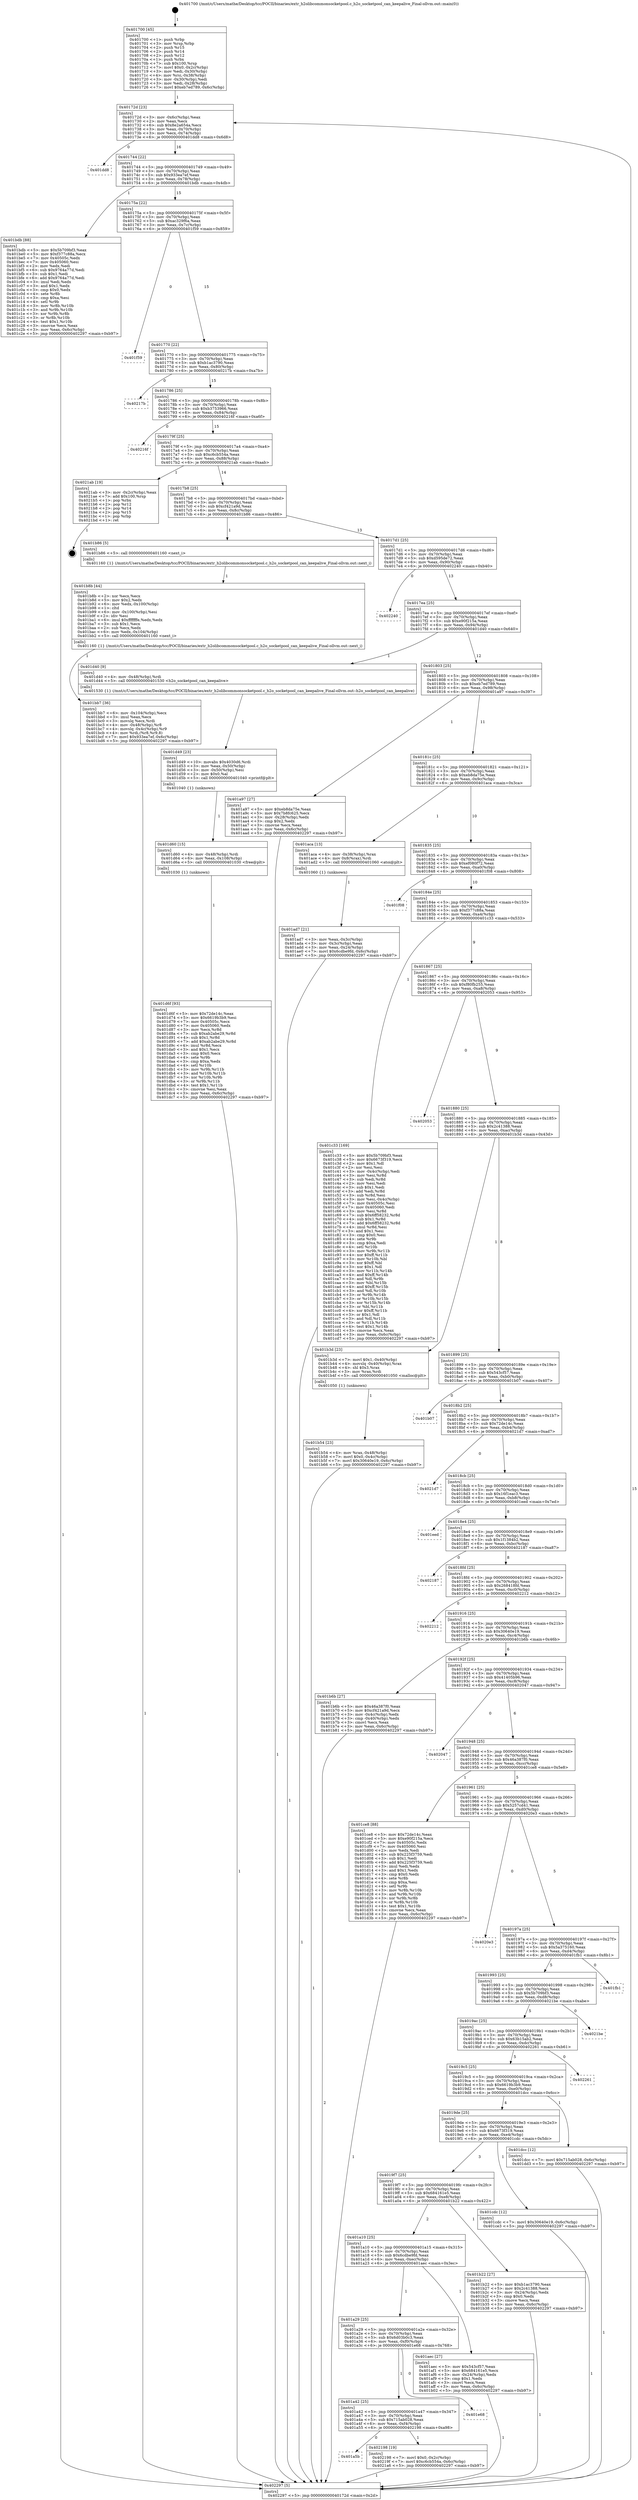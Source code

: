 digraph "0x401700" {
  label = "0x401700 (/mnt/c/Users/mathe/Desktop/tcc/POCII/binaries/extr_h2olibcommonsocketpool.c_h2o_socketpool_can_keepalive_Final-ollvm.out::main(0))"
  labelloc = "t"
  node[shape=record]

  Entry [label="",width=0.3,height=0.3,shape=circle,fillcolor=black,style=filled]
  "0x40172d" [label="{
     0x40172d [23]\l
     | [instrs]\l
     &nbsp;&nbsp;0x40172d \<+3\>: mov -0x6c(%rbp),%eax\l
     &nbsp;&nbsp;0x401730 \<+2\>: mov %eax,%ecx\l
     &nbsp;&nbsp;0x401732 \<+6\>: sub $0x8e2a654a,%ecx\l
     &nbsp;&nbsp;0x401738 \<+3\>: mov %eax,-0x70(%rbp)\l
     &nbsp;&nbsp;0x40173b \<+3\>: mov %ecx,-0x74(%rbp)\l
     &nbsp;&nbsp;0x40173e \<+6\>: je 0000000000401dd8 \<main+0x6d8\>\l
  }"]
  "0x401dd8" [label="{
     0x401dd8\l
  }", style=dashed]
  "0x401744" [label="{
     0x401744 [22]\l
     | [instrs]\l
     &nbsp;&nbsp;0x401744 \<+5\>: jmp 0000000000401749 \<main+0x49\>\l
     &nbsp;&nbsp;0x401749 \<+3\>: mov -0x70(%rbp),%eax\l
     &nbsp;&nbsp;0x40174c \<+5\>: sub $0x933ea7ef,%eax\l
     &nbsp;&nbsp;0x401751 \<+3\>: mov %eax,-0x78(%rbp)\l
     &nbsp;&nbsp;0x401754 \<+6\>: je 0000000000401bdb \<main+0x4db\>\l
  }"]
  Exit [label="",width=0.3,height=0.3,shape=circle,fillcolor=black,style=filled,peripheries=2]
  "0x401bdb" [label="{
     0x401bdb [88]\l
     | [instrs]\l
     &nbsp;&nbsp;0x401bdb \<+5\>: mov $0x5b709bf3,%eax\l
     &nbsp;&nbsp;0x401be0 \<+5\>: mov $0xf377c88a,%ecx\l
     &nbsp;&nbsp;0x401be5 \<+7\>: mov 0x40505c,%edx\l
     &nbsp;&nbsp;0x401bec \<+7\>: mov 0x405060,%esi\l
     &nbsp;&nbsp;0x401bf3 \<+2\>: mov %edx,%edi\l
     &nbsp;&nbsp;0x401bf5 \<+6\>: sub $0x9764a77d,%edi\l
     &nbsp;&nbsp;0x401bfb \<+3\>: sub $0x1,%edi\l
     &nbsp;&nbsp;0x401bfe \<+6\>: add $0x9764a77d,%edi\l
     &nbsp;&nbsp;0x401c04 \<+3\>: imul %edi,%edx\l
     &nbsp;&nbsp;0x401c07 \<+3\>: and $0x1,%edx\l
     &nbsp;&nbsp;0x401c0a \<+3\>: cmp $0x0,%edx\l
     &nbsp;&nbsp;0x401c0d \<+4\>: sete %r8b\l
     &nbsp;&nbsp;0x401c11 \<+3\>: cmp $0xa,%esi\l
     &nbsp;&nbsp;0x401c14 \<+4\>: setl %r9b\l
     &nbsp;&nbsp;0x401c18 \<+3\>: mov %r8b,%r10b\l
     &nbsp;&nbsp;0x401c1b \<+3\>: and %r9b,%r10b\l
     &nbsp;&nbsp;0x401c1e \<+3\>: xor %r9b,%r8b\l
     &nbsp;&nbsp;0x401c21 \<+3\>: or %r8b,%r10b\l
     &nbsp;&nbsp;0x401c24 \<+4\>: test $0x1,%r10b\l
     &nbsp;&nbsp;0x401c28 \<+3\>: cmovne %ecx,%eax\l
     &nbsp;&nbsp;0x401c2b \<+3\>: mov %eax,-0x6c(%rbp)\l
     &nbsp;&nbsp;0x401c2e \<+5\>: jmp 0000000000402297 \<main+0xb97\>\l
  }"]
  "0x40175a" [label="{
     0x40175a [22]\l
     | [instrs]\l
     &nbsp;&nbsp;0x40175a \<+5\>: jmp 000000000040175f \<main+0x5f\>\l
     &nbsp;&nbsp;0x40175f \<+3\>: mov -0x70(%rbp),%eax\l
     &nbsp;&nbsp;0x401762 \<+5\>: sub $0xac329f6a,%eax\l
     &nbsp;&nbsp;0x401767 \<+3\>: mov %eax,-0x7c(%rbp)\l
     &nbsp;&nbsp;0x40176a \<+6\>: je 0000000000401f59 \<main+0x859\>\l
  }"]
  "0x401a5b" [label="{
     0x401a5b\l
  }", style=dashed]
  "0x401f59" [label="{
     0x401f59\l
  }", style=dashed]
  "0x401770" [label="{
     0x401770 [22]\l
     | [instrs]\l
     &nbsp;&nbsp;0x401770 \<+5\>: jmp 0000000000401775 \<main+0x75\>\l
     &nbsp;&nbsp;0x401775 \<+3\>: mov -0x70(%rbp),%eax\l
     &nbsp;&nbsp;0x401778 \<+5\>: sub $0xb1ac3790,%eax\l
     &nbsp;&nbsp;0x40177d \<+3\>: mov %eax,-0x80(%rbp)\l
     &nbsp;&nbsp;0x401780 \<+6\>: je 000000000040217b \<main+0xa7b\>\l
  }"]
  "0x402198" [label="{
     0x402198 [19]\l
     | [instrs]\l
     &nbsp;&nbsp;0x402198 \<+7\>: movl $0x0,-0x2c(%rbp)\l
     &nbsp;&nbsp;0x40219f \<+7\>: movl $0xc6cb554a,-0x6c(%rbp)\l
     &nbsp;&nbsp;0x4021a6 \<+5\>: jmp 0000000000402297 \<main+0xb97\>\l
  }"]
  "0x40217b" [label="{
     0x40217b\l
  }", style=dashed]
  "0x401786" [label="{
     0x401786 [25]\l
     | [instrs]\l
     &nbsp;&nbsp;0x401786 \<+5\>: jmp 000000000040178b \<main+0x8b\>\l
     &nbsp;&nbsp;0x40178b \<+3\>: mov -0x70(%rbp),%eax\l
     &nbsp;&nbsp;0x40178e \<+5\>: sub $0xb3753966,%eax\l
     &nbsp;&nbsp;0x401793 \<+6\>: mov %eax,-0x84(%rbp)\l
     &nbsp;&nbsp;0x401799 \<+6\>: je 000000000040216f \<main+0xa6f\>\l
  }"]
  "0x401a42" [label="{
     0x401a42 [25]\l
     | [instrs]\l
     &nbsp;&nbsp;0x401a42 \<+5\>: jmp 0000000000401a47 \<main+0x347\>\l
     &nbsp;&nbsp;0x401a47 \<+3\>: mov -0x70(%rbp),%eax\l
     &nbsp;&nbsp;0x401a4a \<+5\>: sub $0x715ab028,%eax\l
     &nbsp;&nbsp;0x401a4f \<+6\>: mov %eax,-0xf4(%rbp)\l
     &nbsp;&nbsp;0x401a55 \<+6\>: je 0000000000402198 \<main+0xa98\>\l
  }"]
  "0x40216f" [label="{
     0x40216f\l
  }", style=dashed]
  "0x40179f" [label="{
     0x40179f [25]\l
     | [instrs]\l
     &nbsp;&nbsp;0x40179f \<+5\>: jmp 00000000004017a4 \<main+0xa4\>\l
     &nbsp;&nbsp;0x4017a4 \<+3\>: mov -0x70(%rbp),%eax\l
     &nbsp;&nbsp;0x4017a7 \<+5\>: sub $0xc6cb554a,%eax\l
     &nbsp;&nbsp;0x4017ac \<+6\>: mov %eax,-0x88(%rbp)\l
     &nbsp;&nbsp;0x4017b2 \<+6\>: je 00000000004021ab \<main+0xaab\>\l
  }"]
  "0x401e68" [label="{
     0x401e68\l
  }", style=dashed]
  "0x4021ab" [label="{
     0x4021ab [19]\l
     | [instrs]\l
     &nbsp;&nbsp;0x4021ab \<+3\>: mov -0x2c(%rbp),%eax\l
     &nbsp;&nbsp;0x4021ae \<+7\>: add $0x100,%rsp\l
     &nbsp;&nbsp;0x4021b5 \<+1\>: pop %rbx\l
     &nbsp;&nbsp;0x4021b6 \<+2\>: pop %r12\l
     &nbsp;&nbsp;0x4021b8 \<+2\>: pop %r14\l
     &nbsp;&nbsp;0x4021ba \<+2\>: pop %r15\l
     &nbsp;&nbsp;0x4021bc \<+1\>: pop %rbp\l
     &nbsp;&nbsp;0x4021bd \<+1\>: ret\l
  }"]
  "0x4017b8" [label="{
     0x4017b8 [25]\l
     | [instrs]\l
     &nbsp;&nbsp;0x4017b8 \<+5\>: jmp 00000000004017bd \<main+0xbd\>\l
     &nbsp;&nbsp;0x4017bd \<+3\>: mov -0x70(%rbp),%eax\l
     &nbsp;&nbsp;0x4017c0 \<+5\>: sub $0xcf421a9d,%eax\l
     &nbsp;&nbsp;0x4017c5 \<+6\>: mov %eax,-0x8c(%rbp)\l
     &nbsp;&nbsp;0x4017cb \<+6\>: je 0000000000401b86 \<main+0x486\>\l
  }"]
  "0x401d6f" [label="{
     0x401d6f [93]\l
     | [instrs]\l
     &nbsp;&nbsp;0x401d6f \<+5\>: mov $0x72de14c,%eax\l
     &nbsp;&nbsp;0x401d74 \<+5\>: mov $0x6619b3b9,%esi\l
     &nbsp;&nbsp;0x401d79 \<+7\>: mov 0x40505c,%ecx\l
     &nbsp;&nbsp;0x401d80 \<+7\>: mov 0x405060,%edx\l
     &nbsp;&nbsp;0x401d87 \<+3\>: mov %ecx,%r8d\l
     &nbsp;&nbsp;0x401d8a \<+7\>: sub $0xab2abe29,%r8d\l
     &nbsp;&nbsp;0x401d91 \<+4\>: sub $0x1,%r8d\l
     &nbsp;&nbsp;0x401d95 \<+7\>: add $0xab2abe29,%r8d\l
     &nbsp;&nbsp;0x401d9c \<+4\>: imul %r8d,%ecx\l
     &nbsp;&nbsp;0x401da0 \<+3\>: and $0x1,%ecx\l
     &nbsp;&nbsp;0x401da3 \<+3\>: cmp $0x0,%ecx\l
     &nbsp;&nbsp;0x401da6 \<+4\>: sete %r9b\l
     &nbsp;&nbsp;0x401daa \<+3\>: cmp $0xa,%edx\l
     &nbsp;&nbsp;0x401dad \<+4\>: setl %r10b\l
     &nbsp;&nbsp;0x401db1 \<+3\>: mov %r9b,%r11b\l
     &nbsp;&nbsp;0x401db4 \<+3\>: and %r10b,%r11b\l
     &nbsp;&nbsp;0x401db7 \<+3\>: xor %r10b,%r9b\l
     &nbsp;&nbsp;0x401dba \<+3\>: or %r9b,%r11b\l
     &nbsp;&nbsp;0x401dbd \<+4\>: test $0x1,%r11b\l
     &nbsp;&nbsp;0x401dc1 \<+3\>: cmovne %esi,%eax\l
     &nbsp;&nbsp;0x401dc4 \<+3\>: mov %eax,-0x6c(%rbp)\l
     &nbsp;&nbsp;0x401dc7 \<+5\>: jmp 0000000000402297 \<main+0xb97\>\l
  }"]
  "0x401b86" [label="{
     0x401b86 [5]\l
     | [instrs]\l
     &nbsp;&nbsp;0x401b86 \<+5\>: call 0000000000401160 \<next_i\>\l
     | [calls]\l
     &nbsp;&nbsp;0x401160 \{1\} (/mnt/c/Users/mathe/Desktop/tcc/POCII/binaries/extr_h2olibcommonsocketpool.c_h2o_socketpool_can_keepalive_Final-ollvm.out::next_i)\l
  }"]
  "0x4017d1" [label="{
     0x4017d1 [25]\l
     | [instrs]\l
     &nbsp;&nbsp;0x4017d1 \<+5\>: jmp 00000000004017d6 \<main+0xd6\>\l
     &nbsp;&nbsp;0x4017d6 \<+3\>: mov -0x70(%rbp),%eax\l
     &nbsp;&nbsp;0x4017d9 \<+5\>: sub $0xd595de72,%eax\l
     &nbsp;&nbsp;0x4017de \<+6\>: mov %eax,-0x90(%rbp)\l
     &nbsp;&nbsp;0x4017e4 \<+6\>: je 0000000000402240 \<main+0xb40\>\l
  }"]
  "0x401d60" [label="{
     0x401d60 [15]\l
     | [instrs]\l
     &nbsp;&nbsp;0x401d60 \<+4\>: mov -0x48(%rbp),%rdi\l
     &nbsp;&nbsp;0x401d64 \<+6\>: mov %eax,-0x108(%rbp)\l
     &nbsp;&nbsp;0x401d6a \<+5\>: call 0000000000401030 \<free@plt\>\l
     | [calls]\l
     &nbsp;&nbsp;0x401030 \{1\} (unknown)\l
  }"]
  "0x402240" [label="{
     0x402240\l
  }", style=dashed]
  "0x4017ea" [label="{
     0x4017ea [25]\l
     | [instrs]\l
     &nbsp;&nbsp;0x4017ea \<+5\>: jmp 00000000004017ef \<main+0xef\>\l
     &nbsp;&nbsp;0x4017ef \<+3\>: mov -0x70(%rbp),%eax\l
     &nbsp;&nbsp;0x4017f2 \<+5\>: sub $0xe90f215a,%eax\l
     &nbsp;&nbsp;0x4017f7 \<+6\>: mov %eax,-0x94(%rbp)\l
     &nbsp;&nbsp;0x4017fd \<+6\>: je 0000000000401d40 \<main+0x640\>\l
  }"]
  "0x401d49" [label="{
     0x401d49 [23]\l
     | [instrs]\l
     &nbsp;&nbsp;0x401d49 \<+10\>: movabs $0x4030d6,%rdi\l
     &nbsp;&nbsp;0x401d53 \<+3\>: mov %eax,-0x50(%rbp)\l
     &nbsp;&nbsp;0x401d56 \<+3\>: mov -0x50(%rbp),%esi\l
     &nbsp;&nbsp;0x401d59 \<+2\>: mov $0x0,%al\l
     &nbsp;&nbsp;0x401d5b \<+5\>: call 0000000000401040 \<printf@plt\>\l
     | [calls]\l
     &nbsp;&nbsp;0x401040 \{1\} (unknown)\l
  }"]
  "0x401d40" [label="{
     0x401d40 [9]\l
     | [instrs]\l
     &nbsp;&nbsp;0x401d40 \<+4\>: mov -0x48(%rbp),%rdi\l
     &nbsp;&nbsp;0x401d44 \<+5\>: call 0000000000401530 \<h2o_socketpool_can_keepalive\>\l
     | [calls]\l
     &nbsp;&nbsp;0x401530 \{1\} (/mnt/c/Users/mathe/Desktop/tcc/POCII/binaries/extr_h2olibcommonsocketpool.c_h2o_socketpool_can_keepalive_Final-ollvm.out::h2o_socketpool_can_keepalive)\l
  }"]
  "0x401803" [label="{
     0x401803 [25]\l
     | [instrs]\l
     &nbsp;&nbsp;0x401803 \<+5\>: jmp 0000000000401808 \<main+0x108\>\l
     &nbsp;&nbsp;0x401808 \<+3\>: mov -0x70(%rbp),%eax\l
     &nbsp;&nbsp;0x40180b \<+5\>: sub $0xeb7ed789,%eax\l
     &nbsp;&nbsp;0x401810 \<+6\>: mov %eax,-0x98(%rbp)\l
     &nbsp;&nbsp;0x401816 \<+6\>: je 0000000000401a97 \<main+0x397\>\l
  }"]
  "0x401bb7" [label="{
     0x401bb7 [36]\l
     | [instrs]\l
     &nbsp;&nbsp;0x401bb7 \<+6\>: mov -0x104(%rbp),%ecx\l
     &nbsp;&nbsp;0x401bbd \<+3\>: imul %eax,%ecx\l
     &nbsp;&nbsp;0x401bc0 \<+3\>: movslq %ecx,%rdi\l
     &nbsp;&nbsp;0x401bc3 \<+4\>: mov -0x48(%rbp),%r8\l
     &nbsp;&nbsp;0x401bc7 \<+4\>: movslq -0x4c(%rbp),%r9\l
     &nbsp;&nbsp;0x401bcb \<+4\>: mov %rdi,(%r8,%r9,8)\l
     &nbsp;&nbsp;0x401bcf \<+7\>: movl $0x933ea7ef,-0x6c(%rbp)\l
     &nbsp;&nbsp;0x401bd6 \<+5\>: jmp 0000000000402297 \<main+0xb97\>\l
  }"]
  "0x401a97" [label="{
     0x401a97 [27]\l
     | [instrs]\l
     &nbsp;&nbsp;0x401a97 \<+5\>: mov $0xeb8da75e,%eax\l
     &nbsp;&nbsp;0x401a9c \<+5\>: mov $0x7b8fc625,%ecx\l
     &nbsp;&nbsp;0x401aa1 \<+3\>: mov -0x28(%rbp),%edx\l
     &nbsp;&nbsp;0x401aa4 \<+3\>: cmp $0x2,%edx\l
     &nbsp;&nbsp;0x401aa7 \<+3\>: cmovne %ecx,%eax\l
     &nbsp;&nbsp;0x401aaa \<+3\>: mov %eax,-0x6c(%rbp)\l
     &nbsp;&nbsp;0x401aad \<+5\>: jmp 0000000000402297 \<main+0xb97\>\l
  }"]
  "0x40181c" [label="{
     0x40181c [25]\l
     | [instrs]\l
     &nbsp;&nbsp;0x40181c \<+5\>: jmp 0000000000401821 \<main+0x121\>\l
     &nbsp;&nbsp;0x401821 \<+3\>: mov -0x70(%rbp),%eax\l
     &nbsp;&nbsp;0x401824 \<+5\>: sub $0xeb8da75e,%eax\l
     &nbsp;&nbsp;0x401829 \<+6\>: mov %eax,-0x9c(%rbp)\l
     &nbsp;&nbsp;0x40182f \<+6\>: je 0000000000401aca \<main+0x3ca\>\l
  }"]
  "0x402297" [label="{
     0x402297 [5]\l
     | [instrs]\l
     &nbsp;&nbsp;0x402297 \<+5\>: jmp 000000000040172d \<main+0x2d\>\l
  }"]
  "0x401700" [label="{
     0x401700 [45]\l
     | [instrs]\l
     &nbsp;&nbsp;0x401700 \<+1\>: push %rbp\l
     &nbsp;&nbsp;0x401701 \<+3\>: mov %rsp,%rbp\l
     &nbsp;&nbsp;0x401704 \<+2\>: push %r15\l
     &nbsp;&nbsp;0x401706 \<+2\>: push %r14\l
     &nbsp;&nbsp;0x401708 \<+2\>: push %r12\l
     &nbsp;&nbsp;0x40170a \<+1\>: push %rbx\l
     &nbsp;&nbsp;0x40170b \<+7\>: sub $0x100,%rsp\l
     &nbsp;&nbsp;0x401712 \<+7\>: movl $0x0,-0x2c(%rbp)\l
     &nbsp;&nbsp;0x401719 \<+3\>: mov %edi,-0x30(%rbp)\l
     &nbsp;&nbsp;0x40171c \<+4\>: mov %rsi,-0x38(%rbp)\l
     &nbsp;&nbsp;0x401720 \<+3\>: mov -0x30(%rbp),%edi\l
     &nbsp;&nbsp;0x401723 \<+3\>: mov %edi,-0x28(%rbp)\l
     &nbsp;&nbsp;0x401726 \<+7\>: movl $0xeb7ed789,-0x6c(%rbp)\l
  }"]
  "0x401b8b" [label="{
     0x401b8b [44]\l
     | [instrs]\l
     &nbsp;&nbsp;0x401b8b \<+2\>: xor %ecx,%ecx\l
     &nbsp;&nbsp;0x401b8d \<+5\>: mov $0x2,%edx\l
     &nbsp;&nbsp;0x401b92 \<+6\>: mov %edx,-0x100(%rbp)\l
     &nbsp;&nbsp;0x401b98 \<+1\>: cltd\l
     &nbsp;&nbsp;0x401b99 \<+6\>: mov -0x100(%rbp),%esi\l
     &nbsp;&nbsp;0x401b9f \<+2\>: idiv %esi\l
     &nbsp;&nbsp;0x401ba1 \<+6\>: imul $0xfffffffe,%edx,%edx\l
     &nbsp;&nbsp;0x401ba7 \<+3\>: sub $0x1,%ecx\l
     &nbsp;&nbsp;0x401baa \<+2\>: sub %ecx,%edx\l
     &nbsp;&nbsp;0x401bac \<+6\>: mov %edx,-0x104(%rbp)\l
     &nbsp;&nbsp;0x401bb2 \<+5\>: call 0000000000401160 \<next_i\>\l
     | [calls]\l
     &nbsp;&nbsp;0x401160 \{1\} (/mnt/c/Users/mathe/Desktop/tcc/POCII/binaries/extr_h2olibcommonsocketpool.c_h2o_socketpool_can_keepalive_Final-ollvm.out::next_i)\l
  }"]
  "0x401aca" [label="{
     0x401aca [13]\l
     | [instrs]\l
     &nbsp;&nbsp;0x401aca \<+4\>: mov -0x38(%rbp),%rax\l
     &nbsp;&nbsp;0x401ace \<+4\>: mov 0x8(%rax),%rdi\l
     &nbsp;&nbsp;0x401ad2 \<+5\>: call 0000000000401060 \<atoi@plt\>\l
     | [calls]\l
     &nbsp;&nbsp;0x401060 \{1\} (unknown)\l
  }"]
  "0x401835" [label="{
     0x401835 [25]\l
     | [instrs]\l
     &nbsp;&nbsp;0x401835 \<+5\>: jmp 000000000040183a \<main+0x13a\>\l
     &nbsp;&nbsp;0x40183a \<+3\>: mov -0x70(%rbp),%eax\l
     &nbsp;&nbsp;0x40183d \<+5\>: sub $0xef080f72,%eax\l
     &nbsp;&nbsp;0x401842 \<+6\>: mov %eax,-0xa0(%rbp)\l
     &nbsp;&nbsp;0x401848 \<+6\>: je 0000000000401f08 \<main+0x808\>\l
  }"]
  "0x401ad7" [label="{
     0x401ad7 [21]\l
     | [instrs]\l
     &nbsp;&nbsp;0x401ad7 \<+3\>: mov %eax,-0x3c(%rbp)\l
     &nbsp;&nbsp;0x401ada \<+3\>: mov -0x3c(%rbp),%eax\l
     &nbsp;&nbsp;0x401add \<+3\>: mov %eax,-0x24(%rbp)\l
     &nbsp;&nbsp;0x401ae0 \<+7\>: movl $0x6cdbe9fd,-0x6c(%rbp)\l
     &nbsp;&nbsp;0x401ae7 \<+5\>: jmp 0000000000402297 \<main+0xb97\>\l
  }"]
  "0x401b54" [label="{
     0x401b54 [23]\l
     | [instrs]\l
     &nbsp;&nbsp;0x401b54 \<+4\>: mov %rax,-0x48(%rbp)\l
     &nbsp;&nbsp;0x401b58 \<+7\>: movl $0x0,-0x4c(%rbp)\l
     &nbsp;&nbsp;0x401b5f \<+7\>: movl $0x30640e19,-0x6c(%rbp)\l
     &nbsp;&nbsp;0x401b66 \<+5\>: jmp 0000000000402297 \<main+0xb97\>\l
  }"]
  "0x401f08" [label="{
     0x401f08\l
  }", style=dashed]
  "0x40184e" [label="{
     0x40184e [25]\l
     | [instrs]\l
     &nbsp;&nbsp;0x40184e \<+5\>: jmp 0000000000401853 \<main+0x153\>\l
     &nbsp;&nbsp;0x401853 \<+3\>: mov -0x70(%rbp),%eax\l
     &nbsp;&nbsp;0x401856 \<+5\>: sub $0xf377c88a,%eax\l
     &nbsp;&nbsp;0x40185b \<+6\>: mov %eax,-0xa4(%rbp)\l
     &nbsp;&nbsp;0x401861 \<+6\>: je 0000000000401c33 \<main+0x533\>\l
  }"]
  "0x401a29" [label="{
     0x401a29 [25]\l
     | [instrs]\l
     &nbsp;&nbsp;0x401a29 \<+5\>: jmp 0000000000401a2e \<main+0x32e\>\l
     &nbsp;&nbsp;0x401a2e \<+3\>: mov -0x70(%rbp),%eax\l
     &nbsp;&nbsp;0x401a31 \<+5\>: sub $0x6d03b0c3,%eax\l
     &nbsp;&nbsp;0x401a36 \<+6\>: mov %eax,-0xf0(%rbp)\l
     &nbsp;&nbsp;0x401a3c \<+6\>: je 0000000000401e68 \<main+0x768\>\l
  }"]
  "0x401c33" [label="{
     0x401c33 [169]\l
     | [instrs]\l
     &nbsp;&nbsp;0x401c33 \<+5\>: mov $0x5b709bf3,%eax\l
     &nbsp;&nbsp;0x401c38 \<+5\>: mov $0x6673f319,%ecx\l
     &nbsp;&nbsp;0x401c3d \<+2\>: mov $0x1,%dl\l
     &nbsp;&nbsp;0x401c3f \<+2\>: xor %esi,%esi\l
     &nbsp;&nbsp;0x401c41 \<+3\>: mov -0x4c(%rbp),%edi\l
     &nbsp;&nbsp;0x401c44 \<+3\>: mov %esi,%r8d\l
     &nbsp;&nbsp;0x401c47 \<+3\>: sub %edi,%r8d\l
     &nbsp;&nbsp;0x401c4a \<+2\>: mov %esi,%edi\l
     &nbsp;&nbsp;0x401c4c \<+3\>: sub $0x1,%edi\l
     &nbsp;&nbsp;0x401c4f \<+3\>: add %edi,%r8d\l
     &nbsp;&nbsp;0x401c52 \<+3\>: sub %r8d,%esi\l
     &nbsp;&nbsp;0x401c55 \<+3\>: mov %esi,-0x4c(%rbp)\l
     &nbsp;&nbsp;0x401c58 \<+7\>: mov 0x40505c,%esi\l
     &nbsp;&nbsp;0x401c5f \<+7\>: mov 0x405060,%edi\l
     &nbsp;&nbsp;0x401c66 \<+3\>: mov %esi,%r8d\l
     &nbsp;&nbsp;0x401c69 \<+7\>: sub $0x6ff58232,%r8d\l
     &nbsp;&nbsp;0x401c70 \<+4\>: sub $0x1,%r8d\l
     &nbsp;&nbsp;0x401c74 \<+7\>: add $0x6ff58232,%r8d\l
     &nbsp;&nbsp;0x401c7b \<+4\>: imul %r8d,%esi\l
     &nbsp;&nbsp;0x401c7f \<+3\>: and $0x1,%esi\l
     &nbsp;&nbsp;0x401c82 \<+3\>: cmp $0x0,%esi\l
     &nbsp;&nbsp;0x401c85 \<+4\>: sete %r9b\l
     &nbsp;&nbsp;0x401c89 \<+3\>: cmp $0xa,%edi\l
     &nbsp;&nbsp;0x401c8c \<+4\>: setl %r10b\l
     &nbsp;&nbsp;0x401c90 \<+3\>: mov %r9b,%r11b\l
     &nbsp;&nbsp;0x401c93 \<+4\>: xor $0xff,%r11b\l
     &nbsp;&nbsp;0x401c97 \<+3\>: mov %r10b,%bl\l
     &nbsp;&nbsp;0x401c9a \<+3\>: xor $0xff,%bl\l
     &nbsp;&nbsp;0x401c9d \<+3\>: xor $0x1,%dl\l
     &nbsp;&nbsp;0x401ca0 \<+3\>: mov %r11b,%r14b\l
     &nbsp;&nbsp;0x401ca3 \<+4\>: and $0xff,%r14b\l
     &nbsp;&nbsp;0x401ca7 \<+3\>: and %dl,%r9b\l
     &nbsp;&nbsp;0x401caa \<+3\>: mov %bl,%r15b\l
     &nbsp;&nbsp;0x401cad \<+4\>: and $0xff,%r15b\l
     &nbsp;&nbsp;0x401cb1 \<+3\>: and %dl,%r10b\l
     &nbsp;&nbsp;0x401cb4 \<+3\>: or %r9b,%r14b\l
     &nbsp;&nbsp;0x401cb7 \<+3\>: or %r10b,%r15b\l
     &nbsp;&nbsp;0x401cba \<+3\>: xor %r15b,%r14b\l
     &nbsp;&nbsp;0x401cbd \<+3\>: or %bl,%r11b\l
     &nbsp;&nbsp;0x401cc0 \<+4\>: xor $0xff,%r11b\l
     &nbsp;&nbsp;0x401cc4 \<+3\>: or $0x1,%dl\l
     &nbsp;&nbsp;0x401cc7 \<+3\>: and %dl,%r11b\l
     &nbsp;&nbsp;0x401cca \<+3\>: or %r11b,%r14b\l
     &nbsp;&nbsp;0x401ccd \<+4\>: test $0x1,%r14b\l
     &nbsp;&nbsp;0x401cd1 \<+3\>: cmovne %ecx,%eax\l
     &nbsp;&nbsp;0x401cd4 \<+3\>: mov %eax,-0x6c(%rbp)\l
     &nbsp;&nbsp;0x401cd7 \<+5\>: jmp 0000000000402297 \<main+0xb97\>\l
  }"]
  "0x401867" [label="{
     0x401867 [25]\l
     | [instrs]\l
     &nbsp;&nbsp;0x401867 \<+5\>: jmp 000000000040186c \<main+0x16c\>\l
     &nbsp;&nbsp;0x40186c \<+3\>: mov -0x70(%rbp),%eax\l
     &nbsp;&nbsp;0x40186f \<+5\>: sub $0xf80fb255,%eax\l
     &nbsp;&nbsp;0x401874 \<+6\>: mov %eax,-0xa8(%rbp)\l
     &nbsp;&nbsp;0x40187a \<+6\>: je 0000000000402053 \<main+0x953\>\l
  }"]
  "0x401aec" [label="{
     0x401aec [27]\l
     | [instrs]\l
     &nbsp;&nbsp;0x401aec \<+5\>: mov $0x543cf57,%eax\l
     &nbsp;&nbsp;0x401af1 \<+5\>: mov $0x684161e5,%ecx\l
     &nbsp;&nbsp;0x401af6 \<+3\>: mov -0x24(%rbp),%edx\l
     &nbsp;&nbsp;0x401af9 \<+3\>: cmp $0x1,%edx\l
     &nbsp;&nbsp;0x401afc \<+3\>: cmovl %ecx,%eax\l
     &nbsp;&nbsp;0x401aff \<+3\>: mov %eax,-0x6c(%rbp)\l
     &nbsp;&nbsp;0x401b02 \<+5\>: jmp 0000000000402297 \<main+0xb97\>\l
  }"]
  "0x402053" [label="{
     0x402053\l
  }", style=dashed]
  "0x401880" [label="{
     0x401880 [25]\l
     | [instrs]\l
     &nbsp;&nbsp;0x401880 \<+5\>: jmp 0000000000401885 \<main+0x185\>\l
     &nbsp;&nbsp;0x401885 \<+3\>: mov -0x70(%rbp),%eax\l
     &nbsp;&nbsp;0x401888 \<+5\>: sub $0x2c41388,%eax\l
     &nbsp;&nbsp;0x40188d \<+6\>: mov %eax,-0xac(%rbp)\l
     &nbsp;&nbsp;0x401893 \<+6\>: je 0000000000401b3d \<main+0x43d\>\l
  }"]
  "0x401a10" [label="{
     0x401a10 [25]\l
     | [instrs]\l
     &nbsp;&nbsp;0x401a10 \<+5\>: jmp 0000000000401a15 \<main+0x315\>\l
     &nbsp;&nbsp;0x401a15 \<+3\>: mov -0x70(%rbp),%eax\l
     &nbsp;&nbsp;0x401a18 \<+5\>: sub $0x6cdbe9fd,%eax\l
     &nbsp;&nbsp;0x401a1d \<+6\>: mov %eax,-0xec(%rbp)\l
     &nbsp;&nbsp;0x401a23 \<+6\>: je 0000000000401aec \<main+0x3ec\>\l
  }"]
  "0x401b3d" [label="{
     0x401b3d [23]\l
     | [instrs]\l
     &nbsp;&nbsp;0x401b3d \<+7\>: movl $0x1,-0x40(%rbp)\l
     &nbsp;&nbsp;0x401b44 \<+4\>: movslq -0x40(%rbp),%rax\l
     &nbsp;&nbsp;0x401b48 \<+4\>: shl $0x3,%rax\l
     &nbsp;&nbsp;0x401b4c \<+3\>: mov %rax,%rdi\l
     &nbsp;&nbsp;0x401b4f \<+5\>: call 0000000000401050 \<malloc@plt\>\l
     | [calls]\l
     &nbsp;&nbsp;0x401050 \{1\} (unknown)\l
  }"]
  "0x401899" [label="{
     0x401899 [25]\l
     | [instrs]\l
     &nbsp;&nbsp;0x401899 \<+5\>: jmp 000000000040189e \<main+0x19e\>\l
     &nbsp;&nbsp;0x40189e \<+3\>: mov -0x70(%rbp),%eax\l
     &nbsp;&nbsp;0x4018a1 \<+5\>: sub $0x543cf57,%eax\l
     &nbsp;&nbsp;0x4018a6 \<+6\>: mov %eax,-0xb0(%rbp)\l
     &nbsp;&nbsp;0x4018ac \<+6\>: je 0000000000401b07 \<main+0x407\>\l
  }"]
  "0x401b22" [label="{
     0x401b22 [27]\l
     | [instrs]\l
     &nbsp;&nbsp;0x401b22 \<+5\>: mov $0xb1ac3790,%eax\l
     &nbsp;&nbsp;0x401b27 \<+5\>: mov $0x2c41388,%ecx\l
     &nbsp;&nbsp;0x401b2c \<+3\>: mov -0x24(%rbp),%edx\l
     &nbsp;&nbsp;0x401b2f \<+3\>: cmp $0x0,%edx\l
     &nbsp;&nbsp;0x401b32 \<+3\>: cmove %ecx,%eax\l
     &nbsp;&nbsp;0x401b35 \<+3\>: mov %eax,-0x6c(%rbp)\l
     &nbsp;&nbsp;0x401b38 \<+5\>: jmp 0000000000402297 \<main+0xb97\>\l
  }"]
  "0x401b07" [label="{
     0x401b07\l
  }", style=dashed]
  "0x4018b2" [label="{
     0x4018b2 [25]\l
     | [instrs]\l
     &nbsp;&nbsp;0x4018b2 \<+5\>: jmp 00000000004018b7 \<main+0x1b7\>\l
     &nbsp;&nbsp;0x4018b7 \<+3\>: mov -0x70(%rbp),%eax\l
     &nbsp;&nbsp;0x4018ba \<+5\>: sub $0x72de14c,%eax\l
     &nbsp;&nbsp;0x4018bf \<+6\>: mov %eax,-0xb4(%rbp)\l
     &nbsp;&nbsp;0x4018c5 \<+6\>: je 00000000004021d7 \<main+0xad7\>\l
  }"]
  "0x4019f7" [label="{
     0x4019f7 [25]\l
     | [instrs]\l
     &nbsp;&nbsp;0x4019f7 \<+5\>: jmp 00000000004019fc \<main+0x2fc\>\l
     &nbsp;&nbsp;0x4019fc \<+3\>: mov -0x70(%rbp),%eax\l
     &nbsp;&nbsp;0x4019ff \<+5\>: sub $0x684161e5,%eax\l
     &nbsp;&nbsp;0x401a04 \<+6\>: mov %eax,-0xe8(%rbp)\l
     &nbsp;&nbsp;0x401a0a \<+6\>: je 0000000000401b22 \<main+0x422\>\l
  }"]
  "0x4021d7" [label="{
     0x4021d7\l
  }", style=dashed]
  "0x4018cb" [label="{
     0x4018cb [25]\l
     | [instrs]\l
     &nbsp;&nbsp;0x4018cb \<+5\>: jmp 00000000004018d0 \<main+0x1d0\>\l
     &nbsp;&nbsp;0x4018d0 \<+3\>: mov -0x70(%rbp),%eax\l
     &nbsp;&nbsp;0x4018d3 \<+5\>: sub $0x16f1eac3,%eax\l
     &nbsp;&nbsp;0x4018d8 \<+6\>: mov %eax,-0xb8(%rbp)\l
     &nbsp;&nbsp;0x4018de \<+6\>: je 0000000000401eed \<main+0x7ed\>\l
  }"]
  "0x401cdc" [label="{
     0x401cdc [12]\l
     | [instrs]\l
     &nbsp;&nbsp;0x401cdc \<+7\>: movl $0x30640e19,-0x6c(%rbp)\l
     &nbsp;&nbsp;0x401ce3 \<+5\>: jmp 0000000000402297 \<main+0xb97\>\l
  }"]
  "0x401eed" [label="{
     0x401eed\l
  }", style=dashed]
  "0x4018e4" [label="{
     0x4018e4 [25]\l
     | [instrs]\l
     &nbsp;&nbsp;0x4018e4 \<+5\>: jmp 00000000004018e9 \<main+0x1e9\>\l
     &nbsp;&nbsp;0x4018e9 \<+3\>: mov -0x70(%rbp),%eax\l
     &nbsp;&nbsp;0x4018ec \<+5\>: sub $0x1f1384b2,%eax\l
     &nbsp;&nbsp;0x4018f1 \<+6\>: mov %eax,-0xbc(%rbp)\l
     &nbsp;&nbsp;0x4018f7 \<+6\>: je 0000000000402187 \<main+0xa87\>\l
  }"]
  "0x4019de" [label="{
     0x4019de [25]\l
     | [instrs]\l
     &nbsp;&nbsp;0x4019de \<+5\>: jmp 00000000004019e3 \<main+0x2e3\>\l
     &nbsp;&nbsp;0x4019e3 \<+3\>: mov -0x70(%rbp),%eax\l
     &nbsp;&nbsp;0x4019e6 \<+5\>: sub $0x6673f319,%eax\l
     &nbsp;&nbsp;0x4019eb \<+6\>: mov %eax,-0xe4(%rbp)\l
     &nbsp;&nbsp;0x4019f1 \<+6\>: je 0000000000401cdc \<main+0x5dc\>\l
  }"]
  "0x402187" [label="{
     0x402187\l
  }", style=dashed]
  "0x4018fd" [label="{
     0x4018fd [25]\l
     | [instrs]\l
     &nbsp;&nbsp;0x4018fd \<+5\>: jmp 0000000000401902 \<main+0x202\>\l
     &nbsp;&nbsp;0x401902 \<+3\>: mov -0x70(%rbp),%eax\l
     &nbsp;&nbsp;0x401905 \<+5\>: sub $0x268418fd,%eax\l
     &nbsp;&nbsp;0x40190a \<+6\>: mov %eax,-0xc0(%rbp)\l
     &nbsp;&nbsp;0x401910 \<+6\>: je 0000000000402212 \<main+0xb12\>\l
  }"]
  "0x401dcc" [label="{
     0x401dcc [12]\l
     | [instrs]\l
     &nbsp;&nbsp;0x401dcc \<+7\>: movl $0x715ab028,-0x6c(%rbp)\l
     &nbsp;&nbsp;0x401dd3 \<+5\>: jmp 0000000000402297 \<main+0xb97\>\l
  }"]
  "0x402212" [label="{
     0x402212\l
  }", style=dashed]
  "0x401916" [label="{
     0x401916 [25]\l
     | [instrs]\l
     &nbsp;&nbsp;0x401916 \<+5\>: jmp 000000000040191b \<main+0x21b\>\l
     &nbsp;&nbsp;0x40191b \<+3\>: mov -0x70(%rbp),%eax\l
     &nbsp;&nbsp;0x40191e \<+5\>: sub $0x30640e19,%eax\l
     &nbsp;&nbsp;0x401923 \<+6\>: mov %eax,-0xc4(%rbp)\l
     &nbsp;&nbsp;0x401929 \<+6\>: je 0000000000401b6b \<main+0x46b\>\l
  }"]
  "0x4019c5" [label="{
     0x4019c5 [25]\l
     | [instrs]\l
     &nbsp;&nbsp;0x4019c5 \<+5\>: jmp 00000000004019ca \<main+0x2ca\>\l
     &nbsp;&nbsp;0x4019ca \<+3\>: mov -0x70(%rbp),%eax\l
     &nbsp;&nbsp;0x4019cd \<+5\>: sub $0x6619b3b9,%eax\l
     &nbsp;&nbsp;0x4019d2 \<+6\>: mov %eax,-0xe0(%rbp)\l
     &nbsp;&nbsp;0x4019d8 \<+6\>: je 0000000000401dcc \<main+0x6cc\>\l
  }"]
  "0x401b6b" [label="{
     0x401b6b [27]\l
     | [instrs]\l
     &nbsp;&nbsp;0x401b6b \<+5\>: mov $0x46a387f0,%eax\l
     &nbsp;&nbsp;0x401b70 \<+5\>: mov $0xcf421a9d,%ecx\l
     &nbsp;&nbsp;0x401b75 \<+3\>: mov -0x4c(%rbp),%edx\l
     &nbsp;&nbsp;0x401b78 \<+3\>: cmp -0x40(%rbp),%edx\l
     &nbsp;&nbsp;0x401b7b \<+3\>: cmovl %ecx,%eax\l
     &nbsp;&nbsp;0x401b7e \<+3\>: mov %eax,-0x6c(%rbp)\l
     &nbsp;&nbsp;0x401b81 \<+5\>: jmp 0000000000402297 \<main+0xb97\>\l
  }"]
  "0x40192f" [label="{
     0x40192f [25]\l
     | [instrs]\l
     &nbsp;&nbsp;0x40192f \<+5\>: jmp 0000000000401934 \<main+0x234\>\l
     &nbsp;&nbsp;0x401934 \<+3\>: mov -0x70(%rbp),%eax\l
     &nbsp;&nbsp;0x401937 \<+5\>: sub $0x41405b96,%eax\l
     &nbsp;&nbsp;0x40193c \<+6\>: mov %eax,-0xc8(%rbp)\l
     &nbsp;&nbsp;0x401942 \<+6\>: je 0000000000402047 \<main+0x947\>\l
  }"]
  "0x402261" [label="{
     0x402261\l
  }", style=dashed]
  "0x402047" [label="{
     0x402047\l
  }", style=dashed]
  "0x401948" [label="{
     0x401948 [25]\l
     | [instrs]\l
     &nbsp;&nbsp;0x401948 \<+5\>: jmp 000000000040194d \<main+0x24d\>\l
     &nbsp;&nbsp;0x40194d \<+3\>: mov -0x70(%rbp),%eax\l
     &nbsp;&nbsp;0x401950 \<+5\>: sub $0x46a387f0,%eax\l
     &nbsp;&nbsp;0x401955 \<+6\>: mov %eax,-0xcc(%rbp)\l
     &nbsp;&nbsp;0x40195b \<+6\>: je 0000000000401ce8 \<main+0x5e8\>\l
  }"]
  "0x4019ac" [label="{
     0x4019ac [25]\l
     | [instrs]\l
     &nbsp;&nbsp;0x4019ac \<+5\>: jmp 00000000004019b1 \<main+0x2b1\>\l
     &nbsp;&nbsp;0x4019b1 \<+3\>: mov -0x70(%rbp),%eax\l
     &nbsp;&nbsp;0x4019b4 \<+5\>: sub $0x63b15ab2,%eax\l
     &nbsp;&nbsp;0x4019b9 \<+6\>: mov %eax,-0xdc(%rbp)\l
     &nbsp;&nbsp;0x4019bf \<+6\>: je 0000000000402261 \<main+0xb61\>\l
  }"]
  "0x401ce8" [label="{
     0x401ce8 [88]\l
     | [instrs]\l
     &nbsp;&nbsp;0x401ce8 \<+5\>: mov $0x72de14c,%eax\l
     &nbsp;&nbsp;0x401ced \<+5\>: mov $0xe90f215a,%ecx\l
     &nbsp;&nbsp;0x401cf2 \<+7\>: mov 0x40505c,%edx\l
     &nbsp;&nbsp;0x401cf9 \<+7\>: mov 0x405060,%esi\l
     &nbsp;&nbsp;0x401d00 \<+2\>: mov %edx,%edi\l
     &nbsp;&nbsp;0x401d02 \<+6\>: sub $0x225f3759,%edi\l
     &nbsp;&nbsp;0x401d08 \<+3\>: sub $0x1,%edi\l
     &nbsp;&nbsp;0x401d0b \<+6\>: add $0x225f3759,%edi\l
     &nbsp;&nbsp;0x401d11 \<+3\>: imul %edi,%edx\l
     &nbsp;&nbsp;0x401d14 \<+3\>: and $0x1,%edx\l
     &nbsp;&nbsp;0x401d17 \<+3\>: cmp $0x0,%edx\l
     &nbsp;&nbsp;0x401d1a \<+4\>: sete %r8b\l
     &nbsp;&nbsp;0x401d1e \<+3\>: cmp $0xa,%esi\l
     &nbsp;&nbsp;0x401d21 \<+4\>: setl %r9b\l
     &nbsp;&nbsp;0x401d25 \<+3\>: mov %r8b,%r10b\l
     &nbsp;&nbsp;0x401d28 \<+3\>: and %r9b,%r10b\l
     &nbsp;&nbsp;0x401d2b \<+3\>: xor %r9b,%r8b\l
     &nbsp;&nbsp;0x401d2e \<+3\>: or %r8b,%r10b\l
     &nbsp;&nbsp;0x401d31 \<+4\>: test $0x1,%r10b\l
     &nbsp;&nbsp;0x401d35 \<+3\>: cmovne %ecx,%eax\l
     &nbsp;&nbsp;0x401d38 \<+3\>: mov %eax,-0x6c(%rbp)\l
     &nbsp;&nbsp;0x401d3b \<+5\>: jmp 0000000000402297 \<main+0xb97\>\l
  }"]
  "0x401961" [label="{
     0x401961 [25]\l
     | [instrs]\l
     &nbsp;&nbsp;0x401961 \<+5\>: jmp 0000000000401966 \<main+0x266\>\l
     &nbsp;&nbsp;0x401966 \<+3\>: mov -0x70(%rbp),%eax\l
     &nbsp;&nbsp;0x401969 \<+5\>: sub $0x5257cd41,%eax\l
     &nbsp;&nbsp;0x40196e \<+6\>: mov %eax,-0xd0(%rbp)\l
     &nbsp;&nbsp;0x401974 \<+6\>: je 00000000004020e3 \<main+0x9e3\>\l
  }"]
  "0x4021be" [label="{
     0x4021be\l
  }", style=dashed]
  "0x4020e3" [label="{
     0x4020e3\l
  }", style=dashed]
  "0x40197a" [label="{
     0x40197a [25]\l
     | [instrs]\l
     &nbsp;&nbsp;0x40197a \<+5\>: jmp 000000000040197f \<main+0x27f\>\l
     &nbsp;&nbsp;0x40197f \<+3\>: mov -0x70(%rbp),%eax\l
     &nbsp;&nbsp;0x401982 \<+5\>: sub $0x5a375160,%eax\l
     &nbsp;&nbsp;0x401987 \<+6\>: mov %eax,-0xd4(%rbp)\l
     &nbsp;&nbsp;0x40198d \<+6\>: je 0000000000401fb1 \<main+0x8b1\>\l
  }"]
  "0x401993" [label="{
     0x401993 [25]\l
     | [instrs]\l
     &nbsp;&nbsp;0x401993 \<+5\>: jmp 0000000000401998 \<main+0x298\>\l
     &nbsp;&nbsp;0x401998 \<+3\>: mov -0x70(%rbp),%eax\l
     &nbsp;&nbsp;0x40199b \<+5\>: sub $0x5b709bf3,%eax\l
     &nbsp;&nbsp;0x4019a0 \<+6\>: mov %eax,-0xd8(%rbp)\l
     &nbsp;&nbsp;0x4019a6 \<+6\>: je 00000000004021be \<main+0xabe\>\l
  }"]
  "0x401fb1" [label="{
     0x401fb1\l
  }", style=dashed]
  Entry -> "0x401700" [label=" 1"]
  "0x40172d" -> "0x401dd8" [label=" 0"]
  "0x40172d" -> "0x401744" [label=" 16"]
  "0x4021ab" -> Exit [label=" 1"]
  "0x401744" -> "0x401bdb" [label=" 1"]
  "0x401744" -> "0x40175a" [label=" 15"]
  "0x402198" -> "0x402297" [label=" 1"]
  "0x40175a" -> "0x401f59" [label=" 0"]
  "0x40175a" -> "0x401770" [label=" 15"]
  "0x401a42" -> "0x401a5b" [label=" 0"]
  "0x401770" -> "0x40217b" [label=" 0"]
  "0x401770" -> "0x401786" [label=" 15"]
  "0x401a42" -> "0x402198" [label=" 1"]
  "0x401786" -> "0x40216f" [label=" 0"]
  "0x401786" -> "0x40179f" [label=" 15"]
  "0x401a29" -> "0x401a42" [label=" 1"]
  "0x40179f" -> "0x4021ab" [label=" 1"]
  "0x40179f" -> "0x4017b8" [label=" 14"]
  "0x401a29" -> "0x401e68" [label=" 0"]
  "0x4017b8" -> "0x401b86" [label=" 1"]
  "0x4017b8" -> "0x4017d1" [label=" 13"]
  "0x401dcc" -> "0x402297" [label=" 1"]
  "0x4017d1" -> "0x402240" [label=" 0"]
  "0x4017d1" -> "0x4017ea" [label=" 13"]
  "0x401d6f" -> "0x402297" [label=" 1"]
  "0x4017ea" -> "0x401d40" [label=" 1"]
  "0x4017ea" -> "0x401803" [label=" 12"]
  "0x401d60" -> "0x401d6f" [label=" 1"]
  "0x401803" -> "0x401a97" [label=" 1"]
  "0x401803" -> "0x40181c" [label=" 11"]
  "0x401a97" -> "0x402297" [label=" 1"]
  "0x401700" -> "0x40172d" [label=" 1"]
  "0x402297" -> "0x40172d" [label=" 15"]
  "0x401d49" -> "0x401d60" [label=" 1"]
  "0x40181c" -> "0x401aca" [label=" 1"]
  "0x40181c" -> "0x401835" [label=" 10"]
  "0x401aca" -> "0x401ad7" [label=" 1"]
  "0x401ad7" -> "0x402297" [label=" 1"]
  "0x401d40" -> "0x401d49" [label=" 1"]
  "0x401835" -> "0x401f08" [label=" 0"]
  "0x401835" -> "0x40184e" [label=" 10"]
  "0x401ce8" -> "0x402297" [label=" 1"]
  "0x40184e" -> "0x401c33" [label=" 1"]
  "0x40184e" -> "0x401867" [label=" 9"]
  "0x401cdc" -> "0x402297" [label=" 1"]
  "0x401867" -> "0x402053" [label=" 0"]
  "0x401867" -> "0x401880" [label=" 9"]
  "0x401c33" -> "0x402297" [label=" 1"]
  "0x401880" -> "0x401b3d" [label=" 1"]
  "0x401880" -> "0x401899" [label=" 8"]
  "0x401bb7" -> "0x402297" [label=" 1"]
  "0x401899" -> "0x401b07" [label=" 0"]
  "0x401899" -> "0x4018b2" [label=" 8"]
  "0x401b8b" -> "0x401bb7" [label=" 1"]
  "0x4018b2" -> "0x4021d7" [label=" 0"]
  "0x4018b2" -> "0x4018cb" [label=" 8"]
  "0x401b6b" -> "0x402297" [label=" 2"]
  "0x4018cb" -> "0x401eed" [label=" 0"]
  "0x4018cb" -> "0x4018e4" [label=" 8"]
  "0x401b54" -> "0x402297" [label=" 1"]
  "0x4018e4" -> "0x402187" [label=" 0"]
  "0x4018e4" -> "0x4018fd" [label=" 8"]
  "0x401b22" -> "0x402297" [label=" 1"]
  "0x4018fd" -> "0x402212" [label=" 0"]
  "0x4018fd" -> "0x401916" [label=" 8"]
  "0x401aec" -> "0x402297" [label=" 1"]
  "0x401916" -> "0x401b6b" [label=" 2"]
  "0x401916" -> "0x40192f" [label=" 6"]
  "0x401a10" -> "0x401aec" [label=" 1"]
  "0x40192f" -> "0x402047" [label=" 0"]
  "0x40192f" -> "0x401948" [label=" 6"]
  "0x401bdb" -> "0x402297" [label=" 1"]
  "0x401948" -> "0x401ce8" [label=" 1"]
  "0x401948" -> "0x401961" [label=" 5"]
  "0x4019f7" -> "0x401b22" [label=" 1"]
  "0x401961" -> "0x4020e3" [label=" 0"]
  "0x401961" -> "0x40197a" [label=" 5"]
  "0x401b86" -> "0x401b8b" [label=" 1"]
  "0x40197a" -> "0x401fb1" [label=" 0"]
  "0x40197a" -> "0x401993" [label=" 5"]
  "0x4019de" -> "0x4019f7" [label=" 3"]
  "0x401993" -> "0x4021be" [label=" 0"]
  "0x401993" -> "0x4019ac" [label=" 5"]
  "0x4019f7" -> "0x401a10" [label=" 2"]
  "0x4019ac" -> "0x402261" [label=" 0"]
  "0x4019ac" -> "0x4019c5" [label=" 5"]
  "0x401a10" -> "0x401a29" [label=" 1"]
  "0x4019c5" -> "0x401dcc" [label=" 1"]
  "0x4019c5" -> "0x4019de" [label=" 4"]
  "0x401b3d" -> "0x401b54" [label=" 1"]
  "0x4019de" -> "0x401cdc" [label=" 1"]
}
